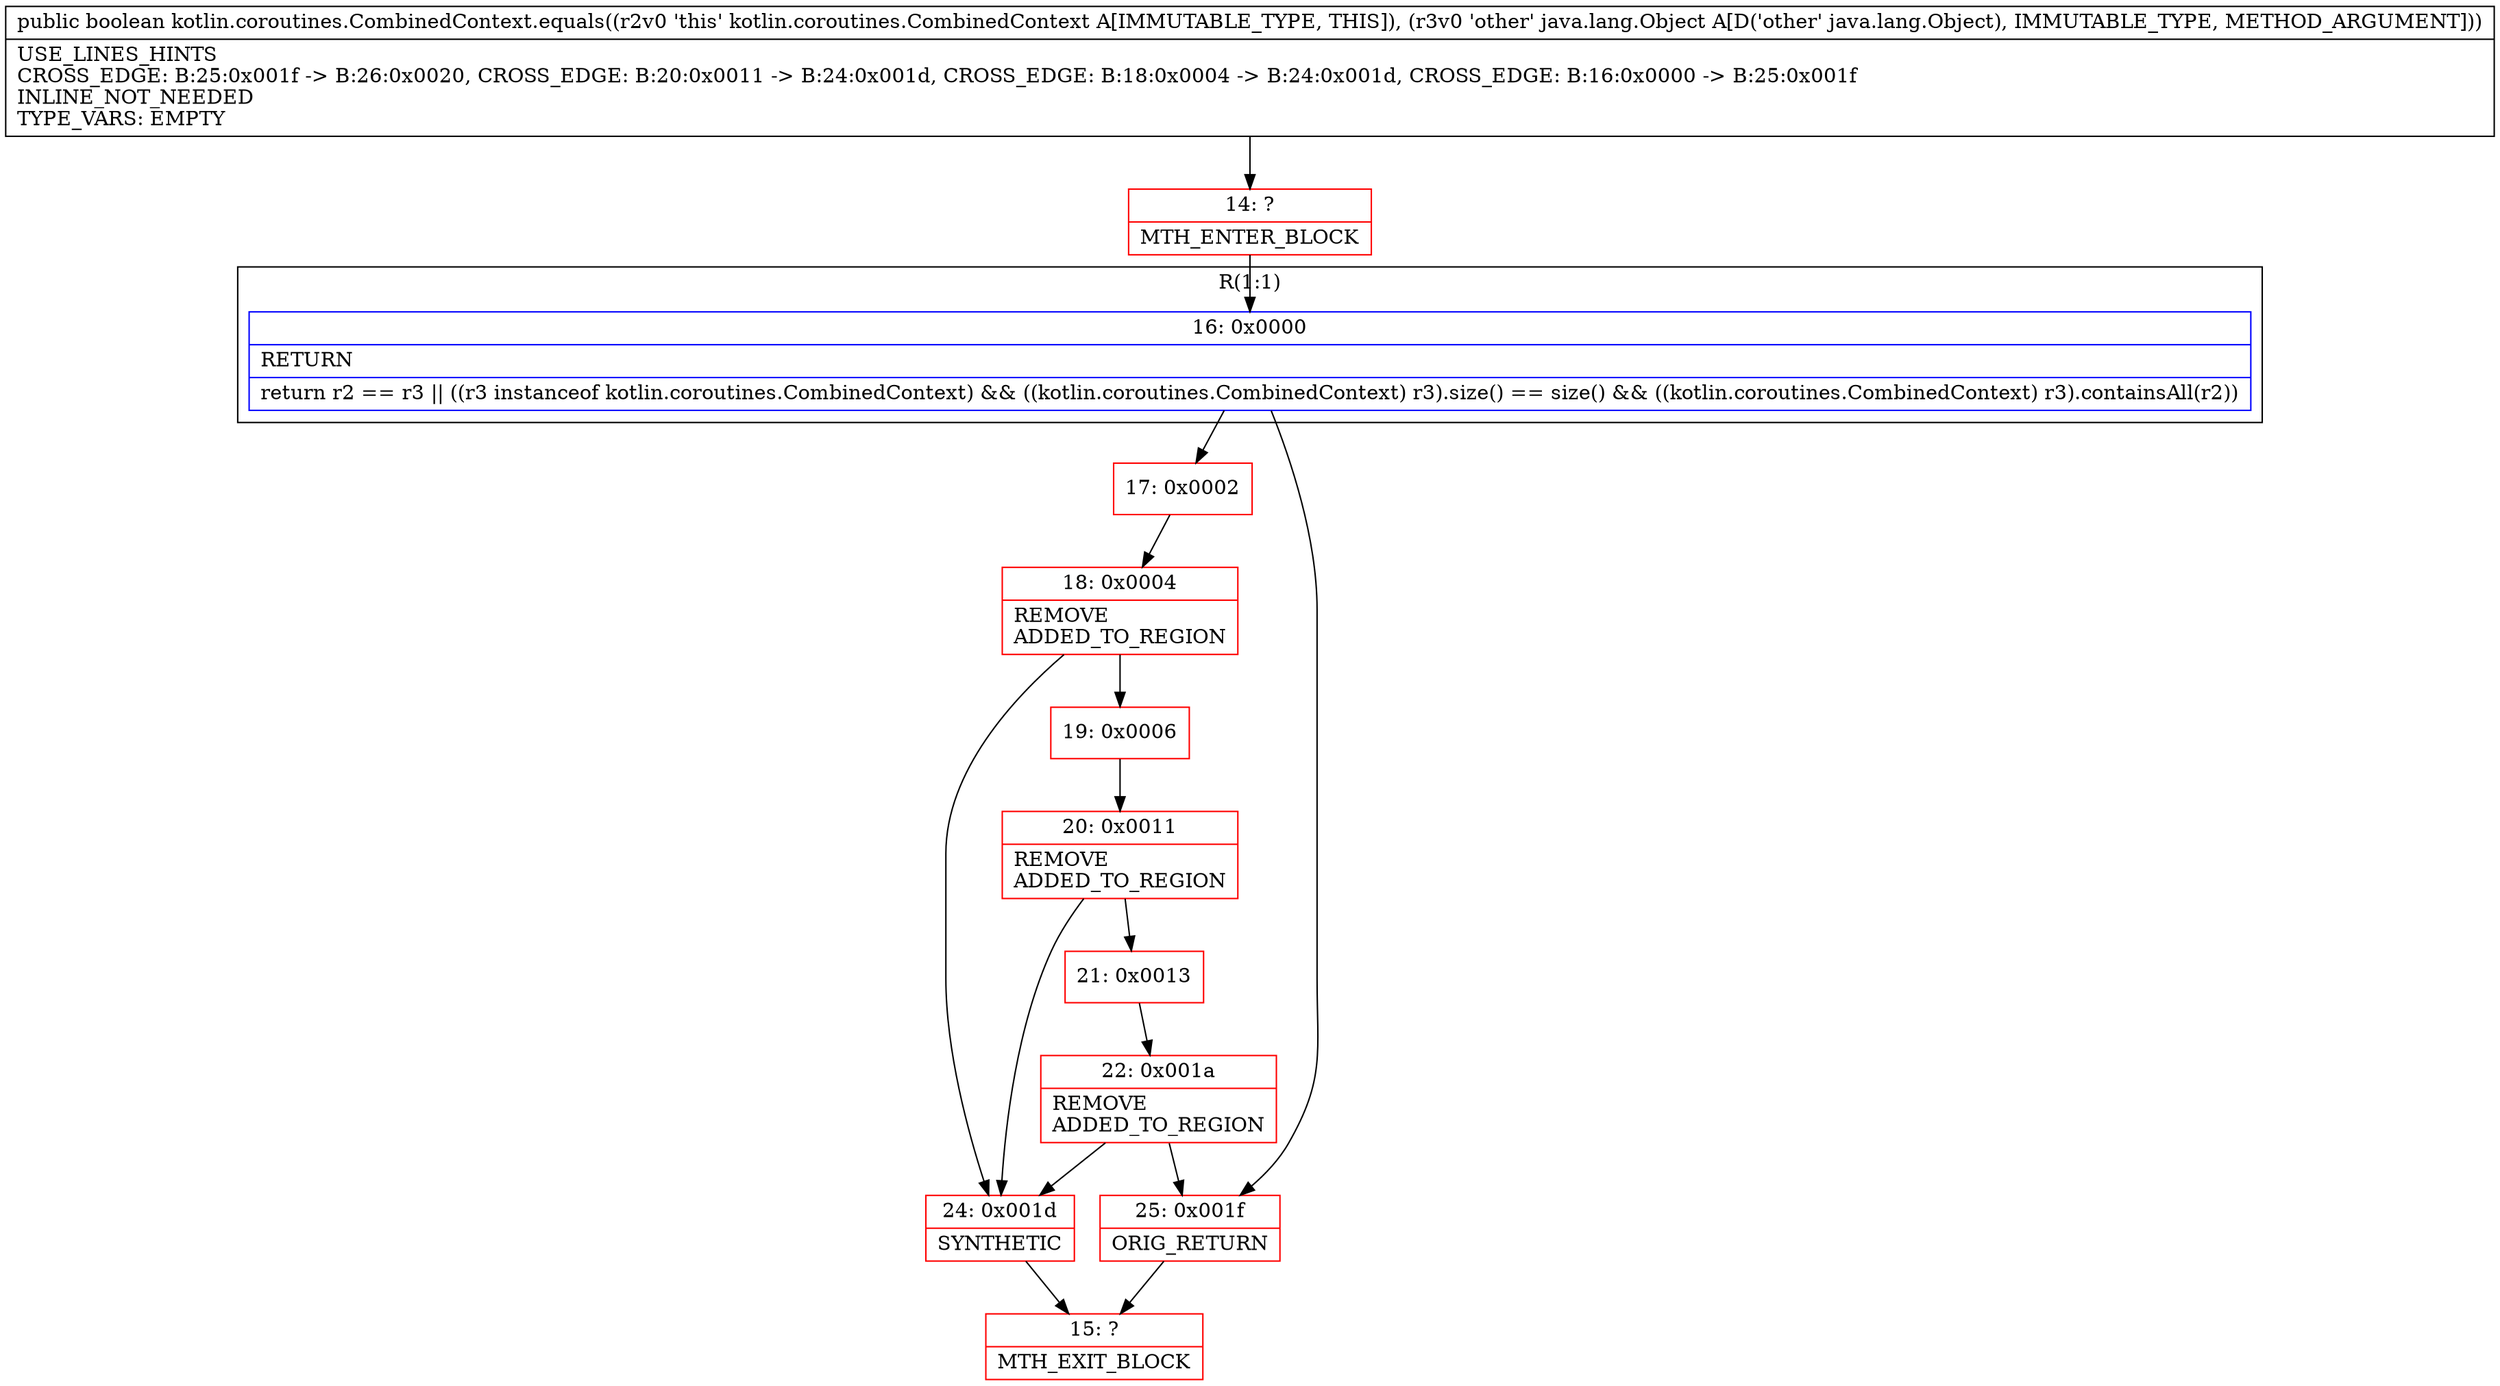 digraph "CFG forkotlin.coroutines.CombinedContext.equals(Ljava\/lang\/Object;)Z" {
subgraph cluster_Region_2003652267 {
label = "R(1:1)";
node [shape=record,color=blue];
Node_16 [shape=record,label="{16\:\ 0x0000|RETURN\l|return r2 == r3 \|\| ((r3 instanceof kotlin.coroutines.CombinedContext) && ((kotlin.coroutines.CombinedContext) r3).size() == size() && ((kotlin.coroutines.CombinedContext) r3).containsAll(r2))\l}"];
}
Node_14 [shape=record,color=red,label="{14\:\ ?|MTH_ENTER_BLOCK\l}"];
Node_17 [shape=record,color=red,label="{17\:\ 0x0002}"];
Node_18 [shape=record,color=red,label="{18\:\ 0x0004|REMOVE\lADDED_TO_REGION\l}"];
Node_19 [shape=record,color=red,label="{19\:\ 0x0006}"];
Node_20 [shape=record,color=red,label="{20\:\ 0x0011|REMOVE\lADDED_TO_REGION\l}"];
Node_21 [shape=record,color=red,label="{21\:\ 0x0013}"];
Node_22 [shape=record,color=red,label="{22\:\ 0x001a|REMOVE\lADDED_TO_REGION\l}"];
Node_24 [shape=record,color=red,label="{24\:\ 0x001d|SYNTHETIC\l}"];
Node_15 [shape=record,color=red,label="{15\:\ ?|MTH_EXIT_BLOCK\l}"];
Node_25 [shape=record,color=red,label="{25\:\ 0x001f|ORIG_RETURN\l}"];
MethodNode[shape=record,label="{public boolean kotlin.coroutines.CombinedContext.equals((r2v0 'this' kotlin.coroutines.CombinedContext A[IMMUTABLE_TYPE, THIS]), (r3v0 'other' java.lang.Object A[D('other' java.lang.Object), IMMUTABLE_TYPE, METHOD_ARGUMENT]))  | USE_LINES_HINTS\lCROSS_EDGE: B:25:0x001f \-\> B:26:0x0020, CROSS_EDGE: B:20:0x0011 \-\> B:24:0x001d, CROSS_EDGE: B:18:0x0004 \-\> B:24:0x001d, CROSS_EDGE: B:16:0x0000 \-\> B:25:0x001f\lINLINE_NOT_NEEDED\lTYPE_VARS: EMPTY\l}"];
MethodNode -> Node_14;Node_16 -> Node_17;
Node_16 -> Node_25;
Node_14 -> Node_16;
Node_17 -> Node_18;
Node_18 -> Node_19;
Node_18 -> Node_24;
Node_19 -> Node_20;
Node_20 -> Node_21;
Node_20 -> Node_24;
Node_21 -> Node_22;
Node_22 -> Node_24;
Node_22 -> Node_25;
Node_24 -> Node_15;
Node_25 -> Node_15;
}

